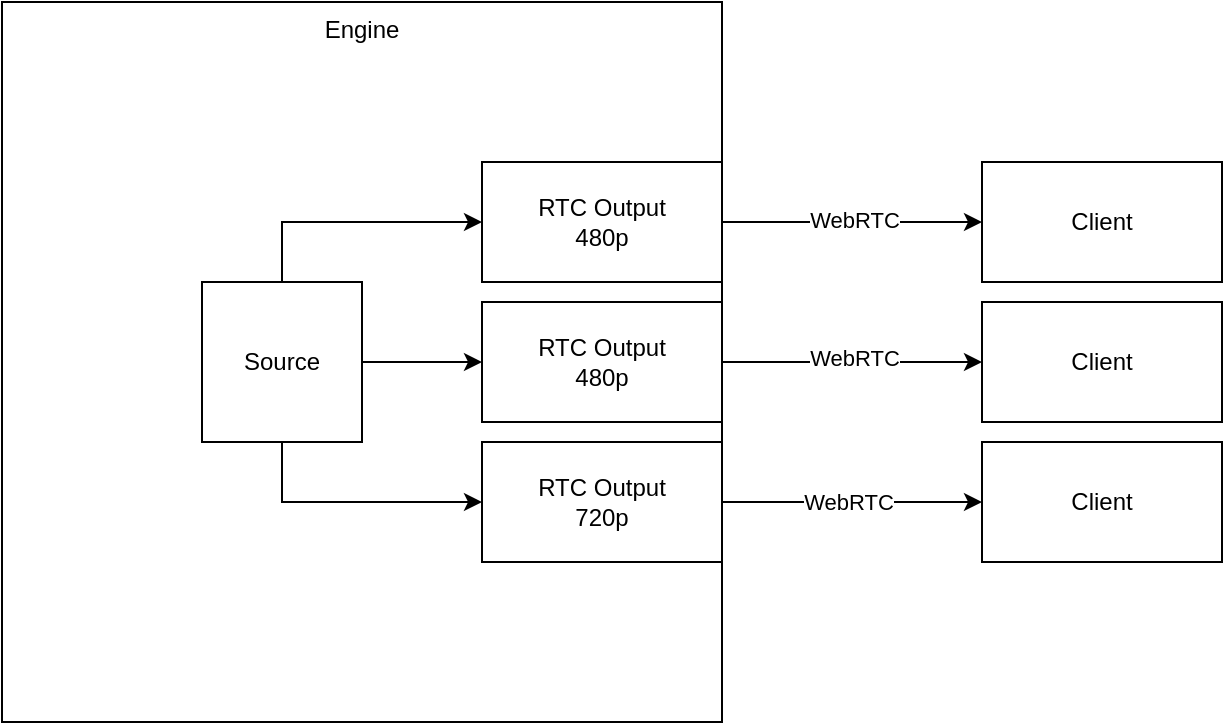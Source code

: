 <mxfile version="16.1.0" type="github" pages="12">
  <diagram id="e0KhCoqcBP7DtmOTXd3O" name="Page-1">
    <mxGraphModel dx="842" dy="465" grid="1" gridSize="10" guides="1" tooltips="1" connect="1" arrows="1" fold="1" page="1" pageScale="1" pageWidth="827" pageHeight="1169" math="0" shadow="0">
      <root>
        <mxCell id="0" />
        <mxCell id="1" parent="0" />
        <mxCell id="afIanSyURcA2n0YwJ_gP-1" value="Engine" style="whiteSpace=wrap;html=1;aspect=fixed;verticalAlign=top;" parent="1" vertex="1">
          <mxGeometry x="40" y="120" width="360" height="360" as="geometry" />
        </mxCell>
        <mxCell id="afIanSyURcA2n0YwJ_gP-4" style="edgeStyle=orthogonalEdgeStyle;rounded=0;orthogonalLoop=1;jettySize=auto;html=1;entryX=0;entryY=0.5;entryDx=0;entryDy=0;startArrow=none;startFill=0;" parent="1" source="afIanSyURcA2n0YwJ_gP-2" target="i1paJqCr93upoOgsonB5-2" edge="1">
          <mxGeometry relative="1" as="geometry">
            <mxPoint x="600" y="360" as="targetPoint" />
          </mxGeometry>
        </mxCell>
        <mxCell id="afIanSyURcA2n0YwJ_gP-12" value="WebRTC" style="edgeLabel;html=1;align=center;verticalAlign=middle;resizable=0;points=[];" parent="afIanSyURcA2n0YwJ_gP-4" vertex="1" connectable="0">
          <mxGeometry x="-0.042" relative="1" as="geometry">
            <mxPoint as="offset" />
          </mxGeometry>
        </mxCell>
        <mxCell id="afIanSyURcA2n0YwJ_gP-2" value="RTC Output&lt;br&gt;720p" style="rounded=0;whiteSpace=wrap;html=1;" parent="1" vertex="1">
          <mxGeometry x="280" y="340" width="120" height="60" as="geometry" />
        </mxCell>
        <mxCell id="afIanSyURcA2n0YwJ_gP-7" style="edgeStyle=orthogonalEdgeStyle;rounded=0;orthogonalLoop=1;jettySize=auto;html=1;exitX=1;exitY=0.5;exitDx=0;exitDy=0;entryX=0;entryY=0.5;entryDx=0;entryDy=0;startArrow=none;startFill=0;" parent="1" source="afIanSyURcA2n0YwJ_gP-5" target="i1paJqCr93upoOgsonB5-1" edge="1">
          <mxGeometry relative="1" as="geometry">
            <mxPoint x="530" y="290" as="targetPoint" />
          </mxGeometry>
        </mxCell>
        <mxCell id="afIanSyURcA2n0YwJ_gP-11" value="WebRTC" style="edgeLabel;html=1;align=center;verticalAlign=middle;resizable=0;points=[];" parent="afIanSyURcA2n0YwJ_gP-7" vertex="1" connectable="0">
          <mxGeometry x="0.008" y="2" relative="1" as="geometry">
            <mxPoint as="offset" />
          </mxGeometry>
        </mxCell>
        <mxCell id="afIanSyURcA2n0YwJ_gP-5" value="RTC Output&lt;br&gt;480p" style="rounded=0;whiteSpace=wrap;html=1;" parent="1" vertex="1">
          <mxGeometry x="280" y="270" width="120" height="60" as="geometry" />
        </mxCell>
        <mxCell id="i1paJqCr93upoOgsonB5-1" value="&lt;span&gt;Client&lt;/span&gt;" style="rounded=0;whiteSpace=wrap;html=1;" parent="1" vertex="1">
          <mxGeometry x="530" y="270" width="120" height="60" as="geometry" />
        </mxCell>
        <mxCell id="i1paJqCr93upoOgsonB5-2" value="&lt;span&gt;Client&lt;/span&gt;" style="rounded=0;whiteSpace=wrap;html=1;" parent="1" vertex="1">
          <mxGeometry x="530" y="340" width="120" height="60" as="geometry" />
        </mxCell>
        <mxCell id="i1paJqCr93upoOgsonB5-4" style="edgeStyle=orthogonalEdgeStyle;rounded=0;orthogonalLoop=1;jettySize=auto;html=1;exitX=1;exitY=0.5;exitDx=0;exitDy=0;entryX=0;entryY=0.5;entryDx=0;entryDy=0;startArrow=none;startFill=0;" parent="1" source="i1paJqCr93upoOgsonB5-6" edge="1">
          <mxGeometry relative="1" as="geometry">
            <mxPoint x="530" y="230" as="targetPoint" />
          </mxGeometry>
        </mxCell>
        <mxCell id="i1paJqCr93upoOgsonB5-5" value="WebRTC" style="edgeLabel;html=1;align=center;verticalAlign=middle;resizable=0;points=[];" parent="i1paJqCr93upoOgsonB5-4" vertex="1" connectable="0">
          <mxGeometry x="0.008" y="2" relative="1" as="geometry">
            <mxPoint as="offset" />
          </mxGeometry>
        </mxCell>
        <mxCell id="i1paJqCr93upoOgsonB5-6" value="RTC Output&lt;br&gt;480p" style="rounded=0;whiteSpace=wrap;html=1;" parent="1" vertex="1">
          <mxGeometry x="280" y="200" width="120" height="60" as="geometry" />
        </mxCell>
        <mxCell id="i1paJqCr93upoOgsonB5-7" value="Client" style="rounded=0;whiteSpace=wrap;html=1;" parent="1" vertex="1">
          <mxGeometry x="530" y="200" width="120" height="60" as="geometry" />
        </mxCell>
        <mxCell id="i1paJqCr93upoOgsonB5-10" style="edgeStyle=orthogonalEdgeStyle;rounded=0;orthogonalLoop=1;jettySize=auto;html=1;exitX=0.5;exitY=1;exitDx=0;exitDy=0;startArrow=none;startFill=0;" parent="1" source="i1paJqCr93upoOgsonB5-8" target="afIanSyURcA2n0YwJ_gP-2" edge="1">
          <mxGeometry relative="1" as="geometry" />
        </mxCell>
        <mxCell id="i1paJqCr93upoOgsonB5-11" style="edgeStyle=orthogonalEdgeStyle;rounded=0;orthogonalLoop=1;jettySize=auto;html=1;exitX=1;exitY=0.5;exitDx=0;exitDy=0;entryX=0;entryY=0.5;entryDx=0;entryDy=0;startArrow=none;startFill=0;" parent="1" source="i1paJqCr93upoOgsonB5-8" target="afIanSyURcA2n0YwJ_gP-5" edge="1">
          <mxGeometry relative="1" as="geometry" />
        </mxCell>
        <mxCell id="i1paJqCr93upoOgsonB5-12" style="edgeStyle=orthogonalEdgeStyle;rounded=0;orthogonalLoop=1;jettySize=auto;html=1;exitX=0.5;exitY=0;exitDx=0;exitDy=0;entryX=0;entryY=0.5;entryDx=0;entryDy=0;startArrow=none;startFill=0;" parent="1" source="i1paJqCr93upoOgsonB5-8" target="i1paJqCr93upoOgsonB5-6" edge="1">
          <mxGeometry relative="1" as="geometry" />
        </mxCell>
        <mxCell id="i1paJqCr93upoOgsonB5-8" value="Source" style="whiteSpace=wrap;html=1;aspect=fixed;" parent="1" vertex="1">
          <mxGeometry x="140" y="260" width="80" height="80" as="geometry" />
        </mxCell>
      </root>
    </mxGraphModel>
  </diagram>
  <diagram id="QxfuwqnUlGdszmK4DW8z" name="Page-2">
    <mxGraphModel dx="842" dy="465" grid="1" gridSize="10" guides="1" tooltips="1" connect="1" arrows="1" fold="1" page="1" pageScale="1" pageWidth="827" pageHeight="1169" math="0" shadow="0">
      <root>
        <mxCell id="F0JqNYRP7prSnnYJ6r2Z-0" />
        <mxCell id="F0JqNYRP7prSnnYJ6r2Z-1" parent="F0JqNYRP7prSnnYJ6r2Z-0" />
        <mxCell id="6gvZ5CFUi1HgLY4mAEsg-0" value="Engine" style="whiteSpace=wrap;html=1;aspect=fixed;verticalAlign=top;" parent="F0JqNYRP7prSnnYJ6r2Z-1" vertex="1">
          <mxGeometry x="40" y="120" width="360" height="360" as="geometry" />
        </mxCell>
        <mxCell id="6gvZ5CFUi1HgLY4mAEsg-18" style="edgeStyle=orthogonalEdgeStyle;rounded=0;orthogonalLoop=1;jettySize=auto;html=1;entryX=0;entryY=0.5;entryDx=0;entryDy=0;startArrow=none;startFill=0;" parent="F0JqNYRP7prSnnYJ6r2Z-1" source="6gvZ5CFUi1HgLY4mAEsg-6" target="6gvZ5CFUi1HgLY4mAEsg-17" edge="1">
          <mxGeometry relative="1" as="geometry" />
        </mxCell>
        <mxCell id="6gvZ5CFUi1HgLY4mAEsg-19" value="RTP" style="edgeLabel;html=1;align=center;verticalAlign=middle;resizable=0;points=[];" parent="6gvZ5CFUi1HgLY4mAEsg-18" vertex="1" connectable="0">
          <mxGeometry x="0.056" y="-2" relative="1" as="geometry">
            <mxPoint as="offset" />
          </mxGeometry>
        </mxCell>
        <mxCell id="6gvZ5CFUi1HgLY4mAEsg-6" value="RTC Output&lt;br&gt;" style="rounded=0;whiteSpace=wrap;html=1;" parent="F0JqNYRP7prSnnYJ6r2Z-1" vertex="1">
          <mxGeometry x="280" y="190" width="120" height="60" as="geometry" />
        </mxCell>
        <mxCell id="4l0FQmEYMcxhr1jt37w6-10" style="edgeStyle=orthogonalEdgeStyle;rounded=0;orthogonalLoop=1;jettySize=auto;html=1;entryX=1;entryY=0.5;entryDx=0;entryDy=0;" parent="F0JqNYRP7prSnnYJ6r2Z-1" source="6gvZ5CFUi1HgLY4mAEsg-8" target="4l0FQmEYMcxhr1jt37w6-7" edge="1">
          <mxGeometry relative="1" as="geometry" />
        </mxCell>
        <mxCell id="6gvZ5CFUi1HgLY4mAEsg-8" value="&lt;span&gt;RTC SDK&lt;/span&gt;" style="rounded=0;whiteSpace=wrap;html=1;" parent="F0JqNYRP7prSnnYJ6r2Z-1" vertex="1">
          <mxGeometry x="680" y="340" width="120" height="60" as="geometry" />
        </mxCell>
        <mxCell id="6gvZ5CFUi1HgLY4mAEsg-12" value="RTC SDK" style="rounded=0;whiteSpace=wrap;html=1;" parent="F0JqNYRP7prSnnYJ6r2Z-1" vertex="1">
          <mxGeometry x="680" y="190" width="120" height="60" as="geometry" />
        </mxCell>
        <mxCell id="6gvZ5CFUi1HgLY4mAEsg-14" style="edgeStyle=orthogonalEdgeStyle;rounded=0;orthogonalLoop=1;jettySize=auto;html=1;exitX=1;exitY=0.5;exitDx=0;exitDy=0;entryX=0;entryY=0.5;entryDx=0;entryDy=0;startArrow=none;startFill=0;" parent="F0JqNYRP7prSnnYJ6r2Z-1" source="6gvZ5CFUi1HgLY4mAEsg-16" target="6gvZ5CFUi1HgLY4mAEsg-6" edge="1">
          <mxGeometry relative="1" as="geometry" />
        </mxCell>
        <mxCell id="6gvZ5CFUi1HgLY4mAEsg-16" value="Source" style="whiteSpace=wrap;html=1;aspect=fixed;" parent="F0JqNYRP7prSnnYJ6r2Z-1" vertex="1">
          <mxGeometry x="140" y="180" width="80" height="80" as="geometry" />
        </mxCell>
        <mxCell id="6gvZ5CFUi1HgLY4mAEsg-20" style="edgeStyle=orthogonalEdgeStyle;rounded=0;orthogonalLoop=1;jettySize=auto;html=1;entryX=0;entryY=0.5;entryDx=0;entryDy=0;startArrow=none;startFill=0;" parent="F0JqNYRP7prSnnYJ6r2Z-1" source="6gvZ5CFUi1HgLY4mAEsg-17" target="6gvZ5CFUi1HgLY4mAEsg-12" edge="1">
          <mxGeometry relative="1" as="geometry" />
        </mxCell>
        <mxCell id="6gvZ5CFUi1HgLY4mAEsg-17" value="SFU" style="whiteSpace=wrap;html=1;aspect=fixed;" parent="F0JqNYRP7prSnnYJ6r2Z-1" vertex="1">
          <mxGeometry x="480" y="180" width="80" height="80" as="geometry" />
        </mxCell>
        <mxCell id="4l0FQmEYMcxhr1jt37w6-4" value="RTC Input" style="rounded=0;whiteSpace=wrap;html=1;" parent="F0JqNYRP7prSnnYJ6r2Z-1" vertex="1">
          <mxGeometry x="280" y="340" width="120" height="60" as="geometry" />
        </mxCell>
        <mxCell id="4l0FQmEYMcxhr1jt37w6-5" style="edgeStyle=orthogonalEdgeStyle;rounded=0;orthogonalLoop=1;jettySize=auto;html=1;exitX=1;exitY=0.5;exitDx=0;exitDy=0;entryX=0;entryY=0.5;entryDx=0;entryDy=0;startArrow=none;startFill=0;" parent="F0JqNYRP7prSnnYJ6r2Z-1" source="4l0FQmEYMcxhr1jt37w6-6" target="4l0FQmEYMcxhr1jt37w6-4" edge="1">
          <mxGeometry relative="1" as="geometry" />
        </mxCell>
        <mxCell id="4l0FQmEYMcxhr1jt37w6-6" value="Sink" style="whiteSpace=wrap;html=1;aspect=fixed;" parent="F0JqNYRP7prSnnYJ6r2Z-1" vertex="1">
          <mxGeometry x="140" y="330" width="80" height="80" as="geometry" />
        </mxCell>
        <mxCell id="4l0FQmEYMcxhr1jt37w6-8" style="edgeStyle=orthogonalEdgeStyle;rounded=0;orthogonalLoop=1;jettySize=auto;html=1;entryX=1;entryY=0.5;entryDx=0;entryDy=0;" parent="F0JqNYRP7prSnnYJ6r2Z-1" source="4l0FQmEYMcxhr1jt37w6-7" target="4l0FQmEYMcxhr1jt37w6-4" edge="1">
          <mxGeometry relative="1" as="geometry" />
        </mxCell>
        <mxCell id="4l0FQmEYMcxhr1jt37w6-9" value="RTP" style="edgeLabel;html=1;align=center;verticalAlign=middle;resizable=0;points=[];" parent="4l0FQmEYMcxhr1jt37w6-8" vertex="1" connectable="0">
          <mxGeometry x="-0.075" y="-1" relative="1" as="geometry">
            <mxPoint as="offset" />
          </mxGeometry>
        </mxCell>
        <mxCell id="4l0FQmEYMcxhr1jt37w6-7" value="SFU" style="whiteSpace=wrap;html=1;aspect=fixed;" parent="F0JqNYRP7prSnnYJ6r2Z-1" vertex="1">
          <mxGeometry x="480" y="330" width="80" height="80" as="geometry" />
        </mxCell>
      </root>
    </mxGraphModel>
  </diagram>
  <diagram id="ohLhQePljr7HN7aBGfft" name="Page-3">
    <mxGraphModel dx="842" dy="1634" grid="1" gridSize="10" guides="1" tooltips="1" connect="1" arrows="1" fold="1" page="1" pageScale="1" pageWidth="827" pageHeight="1169" math="0" shadow="0">
      <root>
        <mxCell id="wOfz93NqM2FlHg3GOO0s-0" />
        <mxCell id="wOfz93NqM2FlHg3GOO0s-1" parent="wOfz93NqM2FlHg3GOO0s-0" />
        <mxCell id="wOfz93NqM2FlHg3GOO0s-2" value="Engine" style="whiteSpace=wrap;html=1;aspect=fixed;verticalAlign=bottom;" parent="wOfz93NqM2FlHg3GOO0s-1" vertex="1">
          <mxGeometry x="120" y="120" width="280" height="280" as="geometry" />
        </mxCell>
        <mxCell id="Z2lyDjsZnk19jwfJzJEB-2" style="edgeStyle=orthogonalEdgeStyle;rounded=0;orthogonalLoop=1;jettySize=auto;html=1;entryX=0.5;entryY=0;entryDx=0;entryDy=0;startArrow=none;startFill=0;" parent="wOfz93NqM2FlHg3GOO0s-1" source="wOfz93NqM2FlHg3GOO0s-3" target="Z2lyDjsZnk19jwfJzJEB-1" edge="1">
          <mxGeometry relative="1" as="geometry" />
        </mxCell>
        <mxCell id="wOfz93NqM2FlHg3GOO0s-3" value="医百会议" style="whiteSpace=wrap;html=1;aspect=fixed;" parent="wOfz93NqM2FlHg3GOO0s-1" vertex="1">
          <mxGeometry x="220" y="-200" width="80" height="80" as="geometry" />
        </mxCell>
        <mxCell id="Z2lyDjsZnk19jwfJzJEB-3" style="edgeStyle=orthogonalEdgeStyle;rounded=0;orthogonalLoop=1;jettySize=auto;html=1;startArrow=none;startFill=0;" parent="wOfz93NqM2FlHg3GOO0s-1" source="Z2lyDjsZnk19jwfJzJEB-1" target="wOfz93NqM2FlHg3GOO0s-2" edge="1">
          <mxGeometry relative="1" as="geometry" />
        </mxCell>
        <mxCell id="Z2lyDjsZnk19jwfJzJEB-4" value="720p" style="edgeLabel;html=1;align=center;verticalAlign=middle;resizable=0;points=[];" parent="Z2lyDjsZnk19jwfJzJEB-3" vertex="1" connectable="0">
          <mxGeometry x="-0.086" y="1" relative="1" as="geometry">
            <mxPoint as="offset" />
          </mxGeometry>
        </mxCell>
        <mxCell id="Z2lyDjsZnk19jwfJzJEB-13" style="edgeStyle=orthogonalEdgeStyle;rounded=0;orthogonalLoop=1;jettySize=auto;html=1;entryX=0.5;entryY=0;entryDx=0;entryDy=0;startArrow=none;startFill=0;" parent="wOfz93NqM2FlHg3GOO0s-1" source="Z2lyDjsZnk19jwfJzJEB-1" target="Z2lyDjsZnk19jwfJzJEB-5" edge="1">
          <mxGeometry relative="1" as="geometry" />
        </mxCell>
        <mxCell id="Z2lyDjsZnk19jwfJzJEB-14" value="预览&lt;br&gt;480p" style="edgeLabel;html=1;align=center;verticalAlign=middle;resizable=0;points=[];" parent="Z2lyDjsZnk19jwfJzJEB-13" vertex="1" connectable="0">
          <mxGeometry x="0.471" y="1" relative="1" as="geometry">
            <mxPoint as="offset" />
          </mxGeometry>
        </mxCell>
        <mxCell id="Z2lyDjsZnk19jwfJzJEB-1" value="SFU" style="whiteSpace=wrap;html=1;aspect=fixed;" parent="wOfz93NqM2FlHg3GOO0s-1" vertex="1">
          <mxGeometry x="200" y="-80" width="120" height="120" as="geometry" />
        </mxCell>
        <mxCell id="Z2lyDjsZnk19jwfJzJEB-5" value="Client" style="whiteSpace=wrap;html=1;aspect=fixed;" parent="wOfz93NqM2FlHg3GOO0s-1" vertex="1">
          <mxGeometry x="560" y="210" width="80" height="80" as="geometry" />
        </mxCell>
        <mxCell id="Z2lyDjsZnk19jwfJzJEB-11" style="edgeStyle=orthogonalEdgeStyle;rounded=0;orthogonalLoop=1;jettySize=auto;html=1;entryX=0;entryY=0.5;entryDx=0;entryDy=0;startArrow=none;startFill=0;" parent="wOfz93NqM2FlHg3GOO0s-1" source="Z2lyDjsZnk19jwfJzJEB-7" target="Z2lyDjsZnk19jwfJzJEB-5" edge="1">
          <mxGeometry relative="1" as="geometry" />
        </mxCell>
        <mxCell id="Z2lyDjsZnk19jwfJzJEB-12" value="PVW" style="edgeLabel;html=1;align=center;verticalAlign=middle;resizable=0;points=[];" parent="Z2lyDjsZnk19jwfJzJEB-11" vertex="1" connectable="0">
          <mxGeometry x="0.058" relative="1" as="geometry">
            <mxPoint as="offset" />
          </mxGeometry>
        </mxCell>
        <mxCell id="Z2lyDjsZnk19jwfJzJEB-7" value="Pipeline" style="rounded=0;whiteSpace=wrap;html=1;" parent="wOfz93NqM2FlHg3GOO0s-1" vertex="1">
          <mxGeometry x="200" y="220" width="120" height="60" as="geometry" />
        </mxCell>
        <mxCell id="Z2lyDjsZnk19jwfJzJEB-10" style="edgeStyle=orthogonalEdgeStyle;rounded=0;orthogonalLoop=1;jettySize=auto;html=1;exitX=0.5;exitY=1;exitDx=0;exitDy=0;entryX=0.5;entryY=0;entryDx=0;entryDy=0;startArrow=none;startFill=0;" parent="wOfz93NqM2FlHg3GOO0s-1" source="Z2lyDjsZnk19jwfJzJEB-9" target="Z2lyDjsZnk19jwfJzJEB-7" edge="1">
          <mxGeometry relative="1" as="geometry" />
        </mxCell>
        <mxCell id="Z2lyDjsZnk19jwfJzJEB-9" value="RTC input" style="whiteSpace=wrap;html=1;aspect=fixed;" parent="wOfz93NqM2FlHg3GOO0s-1" vertex="1">
          <mxGeometry x="220" y="120" width="80" height="80" as="geometry" />
        </mxCell>
      </root>
    </mxGraphModel>
  </diagram>
  <diagram id="QMIHP6Ho8kLgs-n6zRjX" name="Page-4">
    <mxGraphModel dx="842" dy="1634" grid="1" gridSize="10" guides="1" tooltips="1" connect="1" arrows="1" fold="1" page="1" pageScale="1" pageWidth="827" pageHeight="1169" math="0" shadow="0">
      <root>
        <mxCell id="luQHSdQJgnnHShFQklJu-0" />
        <mxCell id="luQHSdQJgnnHShFQklJu-1" parent="luQHSdQJgnnHShFQklJu-0" />
        <mxCell id="luQHSdQJgnnHShFQklJu-2" value="Engine" style="whiteSpace=wrap;html=1;aspect=fixed;verticalAlign=bottom;" parent="luQHSdQJgnnHShFQklJu-1" vertex="1">
          <mxGeometry x="120" y="120" width="280" height="280" as="geometry" />
        </mxCell>
        <mxCell id="luQHSdQJgnnHShFQklJu-3" style="edgeStyle=orthogonalEdgeStyle;rounded=0;orthogonalLoop=1;jettySize=auto;html=1;entryX=0.5;entryY=0;entryDx=0;entryDy=0;startArrow=none;startFill=0;" parent="luQHSdQJgnnHShFQklJu-1" source="luQHSdQJgnnHShFQklJu-4" target="luQHSdQJgnnHShFQklJu-9" edge="1">
          <mxGeometry relative="1" as="geometry" />
        </mxCell>
        <mxCell id="luQHSdQJgnnHShFQklJu-4" value="医百会议" style="whiteSpace=wrap;html=1;aspect=fixed;" parent="luQHSdQJgnnHShFQklJu-1" vertex="1">
          <mxGeometry x="220" y="-200" width="80" height="80" as="geometry" />
        </mxCell>
        <mxCell id="luQHSdQJgnnHShFQklJu-5" style="edgeStyle=orthogonalEdgeStyle;rounded=0;orthogonalLoop=1;jettySize=auto;html=1;startArrow=none;startFill=0;" parent="luQHSdQJgnnHShFQklJu-1" source="luQHSdQJgnnHShFQklJu-9" target="luQHSdQJgnnHShFQklJu-2" edge="1">
          <mxGeometry relative="1" as="geometry" />
        </mxCell>
        <mxCell id="luQHSdQJgnnHShFQklJu-6" value="720p" style="edgeLabel;html=1;align=center;verticalAlign=middle;resizable=0;points=[];" parent="luQHSdQJgnnHShFQklJu-5" vertex="1" connectable="0">
          <mxGeometry x="-0.086" y="1" relative="1" as="geometry">
            <mxPoint as="offset" />
          </mxGeometry>
        </mxCell>
        <mxCell id="luQHSdQJgnnHShFQklJu-7" style="edgeStyle=orthogonalEdgeStyle;rounded=0;orthogonalLoop=1;jettySize=auto;html=1;entryX=0.5;entryY=0;entryDx=0;entryDy=0;startArrow=none;startFill=0;exitX=1;exitY=0.5;exitDx=0;exitDy=0;" parent="luQHSdQJgnnHShFQklJu-1" source="ZCE0OZGiupz93xoFD5wG-0" target="luQHSdQJgnnHShFQklJu-10" edge="1">
          <mxGeometry relative="1" as="geometry">
            <mxPoint x="360" y="20" as="sourcePoint" />
          </mxGeometry>
        </mxCell>
        <mxCell id="luQHSdQJgnnHShFQklJu-8" value="预览" style="edgeLabel;html=1;align=center;verticalAlign=middle;resizable=0;points=[];" parent="luQHSdQJgnnHShFQklJu-7" vertex="1" connectable="0">
          <mxGeometry x="0.471" y="1" relative="1" as="geometry">
            <mxPoint x="-84" y="1" as="offset" />
          </mxGeometry>
        </mxCell>
        <mxCell id="luQHSdQJgnnHShFQklJu-9" value="SFU" style="whiteSpace=wrap;html=1;aspect=fixed;" parent="luQHSdQJgnnHShFQklJu-1" vertex="1">
          <mxGeometry x="200" y="-80" width="120" height="120" as="geometry" />
        </mxCell>
        <mxCell id="luQHSdQJgnnHShFQklJu-10" value="Client" style="whiteSpace=wrap;html=1;aspect=fixed;" parent="luQHSdQJgnnHShFQklJu-1" vertex="1">
          <mxGeometry x="560" y="210" width="80" height="80" as="geometry" />
        </mxCell>
        <mxCell id="luQHSdQJgnnHShFQklJu-11" style="edgeStyle=orthogonalEdgeStyle;rounded=0;orthogonalLoop=1;jettySize=auto;html=1;entryX=0;entryY=0.5;entryDx=0;entryDy=0;startArrow=none;startFill=0;" parent="luQHSdQJgnnHShFQklJu-1" source="luQHSdQJgnnHShFQklJu-13" target="luQHSdQJgnnHShFQklJu-10" edge="1">
          <mxGeometry relative="1" as="geometry" />
        </mxCell>
        <mxCell id="luQHSdQJgnnHShFQklJu-12" value="PVW" style="edgeLabel;html=1;align=center;verticalAlign=middle;resizable=0;points=[];" parent="luQHSdQJgnnHShFQklJu-11" vertex="1" connectable="0">
          <mxGeometry x="0.058" relative="1" as="geometry">
            <mxPoint as="offset" />
          </mxGeometry>
        </mxCell>
        <mxCell id="luQHSdQJgnnHShFQklJu-13" value="Pipeline" style="rounded=0;whiteSpace=wrap;html=1;" parent="luQHSdQJgnnHShFQklJu-1" vertex="1">
          <mxGeometry x="200" y="220" width="120" height="60" as="geometry" />
        </mxCell>
        <mxCell id="luQHSdQJgnnHShFQklJu-14" style="edgeStyle=orthogonalEdgeStyle;rounded=0;orthogonalLoop=1;jettySize=auto;html=1;exitX=0.5;exitY=1;exitDx=0;exitDy=0;entryX=0.5;entryY=0;entryDx=0;entryDy=0;startArrow=none;startFill=0;" parent="luQHSdQJgnnHShFQklJu-1" source="luQHSdQJgnnHShFQklJu-15" target="luQHSdQJgnnHShFQklJu-13" edge="1">
          <mxGeometry relative="1" as="geometry" />
        </mxCell>
        <mxCell id="ZCE0OZGiupz93xoFD5wG-1" style="edgeStyle=orthogonalEdgeStyle;rounded=0;orthogonalLoop=1;jettySize=auto;html=1;exitX=1;exitY=0.5;exitDx=0;exitDy=0;entryX=0;entryY=0.5;entryDx=0;entryDy=0;startArrow=none;startFill=0;" parent="luQHSdQJgnnHShFQklJu-1" source="luQHSdQJgnnHShFQklJu-15" target="ZCE0OZGiupz93xoFD5wG-0" edge="1">
          <mxGeometry relative="1" as="geometry" />
        </mxCell>
        <mxCell id="luQHSdQJgnnHShFQklJu-15" value="RTC input" style="whiteSpace=wrap;html=1;aspect=fixed;" parent="luQHSdQJgnnHShFQklJu-1" vertex="1">
          <mxGeometry x="220" y="120" width="80" height="80" as="geometry" />
        </mxCell>
        <mxCell id="ZCE0OZGiupz93xoFD5wG-0" value="RTC output&lt;br&gt;480p" style="whiteSpace=wrap;html=1;aspect=fixed;" parent="luQHSdQJgnnHShFQklJu-1" vertex="1">
          <mxGeometry x="320" y="120" width="80" height="80" as="geometry" />
        </mxCell>
      </root>
    </mxGraphModel>
  </diagram>
  <diagram id="u4qZT-qhBI2r4UhQDIlB" name="Page-5">
    <mxGraphModel dx="842" dy="465" grid="1" gridSize="10" guides="1" tooltips="1" connect="1" arrows="1" fold="1" page="1" pageScale="1" pageWidth="827" pageHeight="1169" math="0" shadow="0">
      <root>
        <mxCell id="E7hGjWQZagt1m5tmDBgi-0" />
        <mxCell id="E7hGjWQZagt1m5tmDBgi-1" parent="E7hGjWQZagt1m5tmDBgi-0" />
        <mxCell id="E7hGjWQZagt1m5tmDBgi-2" value="Engine" style="whiteSpace=wrap;html=1;aspect=fixed;verticalAlign=top;" parent="E7hGjWQZagt1m5tmDBgi-1" vertex="1">
          <mxGeometry x="40" y="120" width="360" height="360" as="geometry" />
        </mxCell>
        <mxCell id="E7hGjWQZagt1m5tmDBgi-3" style="edgeStyle=orthogonalEdgeStyle;rounded=0;orthogonalLoop=1;jettySize=auto;html=1;entryX=0;entryY=0.5;entryDx=0;entryDy=0;startArrow=none;startFill=0;" parent="E7hGjWQZagt1m5tmDBgi-1" source="E7hGjWQZagt1m5tmDBgi-5" target="E7hGjWQZagt1m5tmDBgi-17" edge="1">
          <mxGeometry relative="1" as="geometry" />
        </mxCell>
        <mxCell id="E7hGjWQZagt1m5tmDBgi-4" value="RTP" style="edgeLabel;html=1;align=center;verticalAlign=middle;resizable=0;points=[];" parent="E7hGjWQZagt1m5tmDBgi-3" vertex="1" connectable="0">
          <mxGeometry x="0.056" y="-2" relative="1" as="geometry">
            <mxPoint as="offset" />
          </mxGeometry>
        </mxCell>
        <mxCell id="E7hGjWQZagt1m5tmDBgi-5" value="RTC Output&lt;br&gt;(Simulcast/SVC)" style="rounded=0;whiteSpace=wrap;html=1;" parent="E7hGjWQZagt1m5tmDBgi-1" vertex="1">
          <mxGeometry x="170" y="270" width="120" height="60" as="geometry" />
        </mxCell>
        <mxCell id="E7hGjWQZagt1m5tmDBgi-6" value="&lt;span&gt;Client&lt;/span&gt;" style="rounded=0;whiteSpace=wrap;html=1;" parent="E7hGjWQZagt1m5tmDBgi-1" vertex="1">
          <mxGeometry x="600" y="270" width="120" height="60" as="geometry" />
        </mxCell>
        <mxCell id="E7hGjWQZagt1m5tmDBgi-7" value="&lt;span&gt;Client&lt;/span&gt;" style="rounded=0;whiteSpace=wrap;html=1;" parent="E7hGjWQZagt1m5tmDBgi-1" vertex="1">
          <mxGeometry x="600" y="360" width="120" height="60" as="geometry" />
        </mxCell>
        <mxCell id="E7hGjWQZagt1m5tmDBgi-8" value="Client" style="rounded=0;whiteSpace=wrap;html=1;" parent="E7hGjWQZagt1m5tmDBgi-1" vertex="1">
          <mxGeometry x="600" y="180" width="120" height="60" as="geometry" />
        </mxCell>
        <mxCell id="E7hGjWQZagt1m5tmDBgi-9" style="edgeStyle=orthogonalEdgeStyle;rounded=0;orthogonalLoop=1;jettySize=auto;html=1;exitX=1;exitY=0.5;exitDx=0;exitDy=0;entryX=0;entryY=0.5;entryDx=0;entryDy=0;startArrow=none;startFill=0;" parent="E7hGjWQZagt1m5tmDBgi-1" source="E7hGjWQZagt1m5tmDBgi-10" target="E7hGjWQZagt1m5tmDBgi-5" edge="1">
          <mxGeometry relative="1" as="geometry" />
        </mxCell>
        <mxCell id="E7hGjWQZagt1m5tmDBgi-10" value="Source" style="whiteSpace=wrap;html=1;aspect=fixed;" parent="E7hGjWQZagt1m5tmDBgi-1" vertex="1">
          <mxGeometry x="60" y="260" width="80" height="80" as="geometry" />
        </mxCell>
        <mxCell id="E7hGjWQZagt1m5tmDBgi-11" style="edgeStyle=orthogonalEdgeStyle;rounded=0;orthogonalLoop=1;jettySize=auto;html=1;entryX=0;entryY=0.5;entryDx=0;entryDy=0;startArrow=none;startFill=0;" parent="E7hGjWQZagt1m5tmDBgi-1" source="E7hGjWQZagt1m5tmDBgi-17" target="E7hGjWQZagt1m5tmDBgi-6" edge="1">
          <mxGeometry relative="1" as="geometry" />
        </mxCell>
        <mxCell id="E7hGjWQZagt1m5tmDBgi-12" value="480P" style="edgeLabel;html=1;align=center;verticalAlign=middle;resizable=0;points=[];" parent="E7hGjWQZagt1m5tmDBgi-11" vertex="1" connectable="0">
          <mxGeometry x="-0.311" y="2" relative="1" as="geometry">
            <mxPoint as="offset" />
          </mxGeometry>
        </mxCell>
        <mxCell id="E7hGjWQZagt1m5tmDBgi-13" style="edgeStyle=orthogonalEdgeStyle;rounded=0;orthogonalLoop=1;jettySize=auto;html=1;exitX=0.5;exitY=0;exitDx=0;exitDy=0;entryX=0;entryY=0.5;entryDx=0;entryDy=0;startArrow=none;startFill=0;" parent="E7hGjWQZagt1m5tmDBgi-1" source="E7hGjWQZagt1m5tmDBgi-17" target="E7hGjWQZagt1m5tmDBgi-8" edge="1">
          <mxGeometry relative="1" as="geometry" />
        </mxCell>
        <mxCell id="E7hGjWQZagt1m5tmDBgi-14" value="480P" style="edgeLabel;html=1;align=center;verticalAlign=middle;resizable=0;points=[];" parent="E7hGjWQZagt1m5tmDBgi-13" vertex="1" connectable="0">
          <mxGeometry x="0.228" y="1" relative="1" as="geometry">
            <mxPoint as="offset" />
          </mxGeometry>
        </mxCell>
        <mxCell id="E7hGjWQZagt1m5tmDBgi-15" style="edgeStyle=orthogonalEdgeStyle;rounded=0;orthogonalLoop=1;jettySize=auto;html=1;exitX=0.5;exitY=1;exitDx=0;exitDy=0;entryX=0;entryY=0.5;entryDx=0;entryDy=0;startArrow=none;startFill=0;" parent="E7hGjWQZagt1m5tmDBgi-1" source="E7hGjWQZagt1m5tmDBgi-17" target="E7hGjWQZagt1m5tmDBgi-7" edge="1">
          <mxGeometry relative="1" as="geometry" />
        </mxCell>
        <mxCell id="E7hGjWQZagt1m5tmDBgi-16" value="720P" style="edgeLabel;html=1;align=center;verticalAlign=middle;resizable=0;points=[];" parent="E7hGjWQZagt1m5tmDBgi-15" vertex="1" connectable="0">
          <mxGeometry x="0.211" y="-2" relative="1" as="geometry">
            <mxPoint as="offset" />
          </mxGeometry>
        </mxCell>
        <mxCell id="E7hGjWQZagt1m5tmDBgi-17" value="SFU" style="whiteSpace=wrap;html=1;aspect=fixed;" parent="E7hGjWQZagt1m5tmDBgi-1" vertex="1">
          <mxGeometry x="320" y="260" width="80" height="80" as="geometry" />
        </mxCell>
      </root>
    </mxGraphModel>
  </diagram>
  <diagram id="iY2xys9OqJZBVPtNmrFJ" name="Page-6">
    <mxGraphModel dx="842" dy="465" grid="1" gridSize="10" guides="1" tooltips="1" connect="1" arrows="1" fold="1" page="1" pageScale="1" pageWidth="827" pageHeight="1169" math="0" shadow="0">
      <root>
        <mxCell id="4kC-o1gFAJxy75QRBoFB-0" />
        <mxCell id="4kC-o1gFAJxy75QRBoFB-1" parent="4kC-o1gFAJxy75QRBoFB-0" />
        <mxCell id="4kC-o1gFAJxy75QRBoFB-2" value="Engine" style="whiteSpace=wrap;html=1;aspect=fixed;verticalAlign=top;" parent="4kC-o1gFAJxy75QRBoFB-1" vertex="1">
          <mxGeometry x="40" y="120" width="360" height="360" as="geometry" />
        </mxCell>
        <mxCell id="4kC-o1gFAJxy75QRBoFB-3" style="edgeStyle=orthogonalEdgeStyle;rounded=0;orthogonalLoop=1;jettySize=auto;html=1;entryX=0;entryY=0.5;entryDx=0;entryDy=0;startArrow=none;startFill=0;" parent="4kC-o1gFAJxy75QRBoFB-1" source="4kC-o1gFAJxy75QRBoFB-5" target="4kC-o1gFAJxy75QRBoFB-10" edge="1">
          <mxGeometry relative="1" as="geometry">
            <mxPoint x="600" y="360" as="targetPoint" />
          </mxGeometry>
        </mxCell>
        <mxCell id="4kC-o1gFAJxy75QRBoFB-4" value="WebRTC" style="edgeLabel;html=1;align=center;verticalAlign=middle;resizable=0;points=[];" parent="4kC-o1gFAJxy75QRBoFB-3" vertex="1" connectable="0">
          <mxGeometry x="-0.042" relative="1" as="geometry">
            <mxPoint as="offset" />
          </mxGeometry>
        </mxCell>
        <mxCell id="4kC-o1gFAJxy75QRBoFB-5" value="RTC Output&lt;br&gt;" style="rounded=0;whiteSpace=wrap;html=1;" parent="4kC-o1gFAJxy75QRBoFB-1" vertex="1">
          <mxGeometry x="280" y="340" width="120" height="60" as="geometry" />
        </mxCell>
        <mxCell id="4kC-o1gFAJxy75QRBoFB-9" value="&lt;span&gt;Client&lt;/span&gt;" style="rounded=0;whiteSpace=wrap;html=1;" parent="4kC-o1gFAJxy75QRBoFB-1" vertex="1">
          <mxGeometry x="530" y="290" width="120" height="60" as="geometry" />
        </mxCell>
        <mxCell id="4kC-o1gFAJxy75QRBoFB-21" style="edgeStyle=orthogonalEdgeStyle;rounded=0;orthogonalLoop=1;jettySize=auto;html=1;entryX=0.5;entryY=1;entryDx=0;entryDy=0;" parent="4kC-o1gFAJxy75QRBoFB-1" source="4kC-o1gFAJxy75QRBoFB-10" target="4kC-o1gFAJxy75QRBoFB-9" edge="1">
          <mxGeometry relative="1" as="geometry" />
        </mxCell>
        <mxCell id="4kC-o1gFAJxy75QRBoFB-22" value="WebRTC" style="edgeLabel;html=1;align=center;verticalAlign=middle;resizable=0;points=[];" parent="4kC-o1gFAJxy75QRBoFB-21" vertex="1" connectable="0">
          <mxGeometry x="0.155" y="2" relative="1" as="geometry">
            <mxPoint x="2" y="10" as="offset" />
          </mxGeometry>
        </mxCell>
        <mxCell id="4kC-o1gFAJxy75QRBoFB-10" value="&lt;span&gt;SFU&lt;/span&gt;" style="rounded=0;whiteSpace=wrap;html=1;" parent="4kC-o1gFAJxy75QRBoFB-1" vertex="1">
          <mxGeometry x="530" y="410" width="120" height="60" as="geometry" />
        </mxCell>
        <mxCell id="4kC-o1gFAJxy75QRBoFB-11" style="edgeStyle=orthogonalEdgeStyle;rounded=0;orthogonalLoop=1;jettySize=auto;html=1;exitX=1;exitY=0.5;exitDx=0;exitDy=0;entryX=0;entryY=0.5;entryDx=0;entryDy=0;startArrow=none;startFill=0;" parent="4kC-o1gFAJxy75QRBoFB-1" source="4kC-o1gFAJxy75QRBoFB-13" edge="1">
          <mxGeometry relative="1" as="geometry">
            <mxPoint x="530" y="230" as="targetPoint" />
          </mxGeometry>
        </mxCell>
        <mxCell id="4kC-o1gFAJxy75QRBoFB-12" value="WebRTC" style="edgeLabel;html=1;align=center;verticalAlign=middle;resizable=0;points=[];" parent="4kC-o1gFAJxy75QRBoFB-11" vertex="1" connectable="0">
          <mxGeometry x="0.008" y="2" relative="1" as="geometry">
            <mxPoint as="offset" />
          </mxGeometry>
        </mxCell>
        <mxCell id="4kC-o1gFAJxy75QRBoFB-13" value="RTC Output&lt;br&gt;" style="rounded=0;whiteSpace=wrap;html=1;" parent="4kC-o1gFAJxy75QRBoFB-1" vertex="1">
          <mxGeometry x="280" y="200" width="120" height="60" as="geometry" />
        </mxCell>
        <mxCell id="4kC-o1gFAJxy75QRBoFB-14" value="Client" style="rounded=0;whiteSpace=wrap;html=1;" parent="4kC-o1gFAJxy75QRBoFB-1" vertex="1">
          <mxGeometry x="530" y="200" width="120" height="60" as="geometry" />
        </mxCell>
        <mxCell id="4kC-o1gFAJxy75QRBoFB-15" style="edgeStyle=orthogonalEdgeStyle;rounded=0;orthogonalLoop=1;jettySize=auto;html=1;exitX=0.5;exitY=1;exitDx=0;exitDy=0;startArrow=none;startFill=0;" parent="4kC-o1gFAJxy75QRBoFB-1" source="4kC-o1gFAJxy75QRBoFB-18" target="4kC-o1gFAJxy75QRBoFB-5" edge="1">
          <mxGeometry relative="1" as="geometry" />
        </mxCell>
        <mxCell id="4kC-o1gFAJxy75QRBoFB-17" style="edgeStyle=orthogonalEdgeStyle;rounded=0;orthogonalLoop=1;jettySize=auto;html=1;exitX=0.5;exitY=0;exitDx=0;exitDy=0;entryX=0;entryY=0.5;entryDx=0;entryDy=0;startArrow=none;startFill=0;" parent="4kC-o1gFAJxy75QRBoFB-1" source="4kC-o1gFAJxy75QRBoFB-18" target="4kC-o1gFAJxy75QRBoFB-13" edge="1">
          <mxGeometry relative="1" as="geometry" />
        </mxCell>
        <mxCell id="4kC-o1gFAJxy75QRBoFB-18" value="Source" style="whiteSpace=wrap;html=1;aspect=fixed;" parent="4kC-o1gFAJxy75QRBoFB-1" vertex="1">
          <mxGeometry x="140" y="260" width="80" height="80" as="geometry" />
        </mxCell>
      </root>
    </mxGraphModel>
  </diagram>
  <diagram id="SKqfRCMfH1B---jdvqrX" name="Page-7">
    <mxGraphModel dx="842" dy="465" grid="1" gridSize="10" guides="1" tooltips="1" connect="1" arrows="1" fold="1" page="1" pageScale="1" pageWidth="827" pageHeight="1169" math="0" shadow="0">
      <root>
        <mxCell id="HurgNzH-AFQ4Ce4Jrw3X-0" />
        <mxCell id="HurgNzH-AFQ4Ce4Jrw3X-1" parent="HurgNzH-AFQ4Ce4Jrw3X-0" />
        <mxCell id="KGKKAl9hzVjg1oPvOsiz-0" value="Engine" style="whiteSpace=wrap;html=1;aspect=fixed;verticalAlign=top;" parent="HurgNzH-AFQ4Ce4Jrw3X-1" vertex="1">
          <mxGeometry x="40" y="120" width="360" height="360" as="geometry" />
        </mxCell>
        <mxCell id="KGKKAl9hzVjg1oPvOsiz-4" style="edgeStyle=orthogonalEdgeStyle;rounded=0;orthogonalLoop=1;jettySize=auto;html=1;exitX=1;exitY=0.5;exitDx=0;exitDy=0;entryX=0;entryY=0.5;entryDx=0;entryDy=0;startArrow=none;startFill=0;" parent="HurgNzH-AFQ4Ce4Jrw3X-1" source="KGKKAl9hzVjg1oPvOsiz-6" target="KGKKAl9hzVjg1oPvOsiz-7" edge="1">
          <mxGeometry relative="1" as="geometry">
            <mxPoint x="530" y="290" as="targetPoint" />
          </mxGeometry>
        </mxCell>
        <mxCell id="KGKKAl9hzVjg1oPvOsiz-5" value="RTP" style="edgeLabel;html=1;align=center;verticalAlign=middle;resizable=0;points=[];" parent="KGKKAl9hzVjg1oPvOsiz-4" vertex="1" connectable="0">
          <mxGeometry x="0.008" y="2" relative="1" as="geometry">
            <mxPoint as="offset" />
          </mxGeometry>
        </mxCell>
        <mxCell id="KGKKAl9hzVjg1oPvOsiz-6" value="RTP Output" style="rounded=0;whiteSpace=wrap;html=1;" parent="HurgNzH-AFQ4Ce4Jrw3X-1" vertex="1">
          <mxGeometry x="280" y="270" width="120" height="60" as="geometry" />
        </mxCell>
        <mxCell id="KGKKAl9hzVjg1oPvOsiz-17" value="WebrRTC" style="edgeStyle=orthogonalEdgeStyle;rounded=0;orthogonalLoop=1;jettySize=auto;html=1;entryX=0.5;entryY=1;entryDx=0;entryDy=0;" parent="HurgNzH-AFQ4Ce4Jrw3X-1" source="KGKKAl9hzVjg1oPvOsiz-7" target="KGKKAl9hzVjg1oPvOsiz-12" edge="1">
          <mxGeometry relative="1" as="geometry" />
        </mxCell>
        <mxCell id="KGKKAl9hzVjg1oPvOsiz-18" style="edgeStyle=orthogonalEdgeStyle;rounded=0;orthogonalLoop=1;jettySize=auto;html=1;entryX=0.5;entryY=0;entryDx=0;entryDy=0;" parent="HurgNzH-AFQ4Ce4Jrw3X-1" source="KGKKAl9hzVjg1oPvOsiz-7" target="KGKKAl9hzVjg1oPvOsiz-8" edge="1">
          <mxGeometry relative="1" as="geometry" />
        </mxCell>
        <mxCell id="KGKKAl9hzVjg1oPvOsiz-19" value="WebRTC" style="edgeLabel;html=1;align=center;verticalAlign=middle;resizable=0;points=[];" parent="KGKKAl9hzVjg1oPvOsiz-18" vertex="1" connectable="0">
          <mxGeometry x="-0.233" y="1" relative="1" as="geometry">
            <mxPoint as="offset" />
          </mxGeometry>
        </mxCell>
        <mxCell id="KGKKAl9hzVjg1oPvOsiz-7" value="&lt;span&gt;SFU&lt;/span&gt;" style="rounded=0;whiteSpace=wrap;html=1;" parent="HurgNzH-AFQ4Ce4Jrw3X-1" vertex="1">
          <mxGeometry x="530" y="270" width="120" height="60" as="geometry" />
        </mxCell>
        <mxCell id="KGKKAl9hzVjg1oPvOsiz-8" value="&lt;span&gt;Client&lt;/span&gt;" style="rounded=0;whiteSpace=wrap;html=1;" parent="HurgNzH-AFQ4Ce4Jrw3X-1" vertex="1">
          <mxGeometry x="530" y="370" width="120" height="60" as="geometry" />
        </mxCell>
        <mxCell id="KGKKAl9hzVjg1oPvOsiz-12" value="Client" style="rounded=0;whiteSpace=wrap;html=1;" parent="HurgNzH-AFQ4Ce4Jrw3X-1" vertex="1">
          <mxGeometry x="530" y="170" width="120" height="60" as="geometry" />
        </mxCell>
        <mxCell id="KGKKAl9hzVjg1oPvOsiz-14" style="edgeStyle=orthogonalEdgeStyle;rounded=0;orthogonalLoop=1;jettySize=auto;html=1;exitX=1;exitY=0.5;exitDx=0;exitDy=0;entryX=0;entryY=0.5;entryDx=0;entryDy=0;startArrow=none;startFill=0;" parent="HurgNzH-AFQ4Ce4Jrw3X-1" source="KGKKAl9hzVjg1oPvOsiz-16" target="KGKKAl9hzVjg1oPvOsiz-6" edge="1">
          <mxGeometry relative="1" as="geometry" />
        </mxCell>
        <mxCell id="KGKKAl9hzVjg1oPvOsiz-16" value="Source" style="whiteSpace=wrap;html=1;aspect=fixed;" parent="HurgNzH-AFQ4Ce4Jrw3X-1" vertex="1">
          <mxGeometry x="140" y="260" width="80" height="80" as="geometry" />
        </mxCell>
      </root>
    </mxGraphModel>
  </diagram>
  <diagram id="9MfLgSpYl0JTHp214F_y" name="Page-8">
    <mxGraphModel dx="842" dy="465" grid="1" gridSize="10" guides="1" tooltips="1" connect="1" arrows="1" fold="1" page="1" pageScale="1" pageWidth="827" pageHeight="1169" math="0" shadow="0">
      <root>
        <mxCell id="Q6FL9o1yp6O_oCzuRSUl-0" />
        <mxCell id="Q6FL9o1yp6O_oCzuRSUl-1" parent="Q6FL9o1yp6O_oCzuRSUl-0" />
        <mxCell id="Q6FL9o1yp6O_oCzuRSUl-4" style="edgeStyle=orthogonalEdgeStyle;rounded=0;orthogonalLoop=1;jettySize=auto;html=1;entryX=0.5;entryY=1;entryDx=0;entryDy=0;" parent="Q6FL9o1yp6O_oCzuRSUl-1" source="Q6FL9o1yp6O_oCzuRSUl-2" target="Q6FL9o1yp6O_oCzuRSUl-3" edge="1">
          <mxGeometry relative="1" as="geometry">
            <mxPoint x="140" y="200" as="targetPoint" />
          </mxGeometry>
        </mxCell>
        <mxCell id="Q6FL9o1yp6O_oCzuRSUl-2" value="yuv" style="rounded=0;whiteSpace=wrap;html=1;" parent="Q6FL9o1yp6O_oCzuRSUl-1" vertex="1">
          <mxGeometry x="80" y="280" width="120" height="60" as="geometry" />
        </mxCell>
        <mxCell id="Q6FL9o1yp6O_oCzuRSUl-5" value="ArrayBuffer" style="edgeStyle=orthogonalEdgeStyle;rounded=0;orthogonalLoop=1;jettySize=auto;html=1;" parent="Q6FL9o1yp6O_oCzuRSUl-1" source="Q6FL9o1yp6O_oCzuRSUl-3" edge="1">
          <mxGeometry relative="1" as="geometry">
            <mxPoint x="359" y="150" as="targetPoint" />
            <Array as="points" />
          </mxGeometry>
        </mxCell>
        <mxCell id="Q6FL9o1yp6O_oCzuRSUl-3" value="Node addon" style="rounded=0;whiteSpace=wrap;html=1;" parent="Q6FL9o1yp6O_oCzuRSUl-1" vertex="1">
          <mxGeometry x="80" y="120" width="120" height="60" as="geometry" />
        </mxCell>
        <mxCell id="Q6FL9o1yp6O_oCzuRSUl-6" value="Electron" style="rounded=0;whiteSpace=wrap;html=1;verticalAlign=top;fontSize=17;" parent="Q6FL9o1yp6O_oCzuRSUl-1" vertex="1">
          <mxGeometry x="360" y="80" width="246" height="260" as="geometry" />
        </mxCell>
        <mxCell id="Q6FL9o1yp6O_oCzuRSUl-11" style="edgeStyle=orthogonalEdgeStyle;rounded=0;orthogonalLoop=1;jettySize=auto;html=1;entryX=0.5;entryY=0;entryDx=0;entryDy=0;fontSize=12;" parent="Q6FL9o1yp6O_oCzuRSUl-1" source="Q6FL9o1yp6O_oCzuRSUl-9" target="Q6FL9o1yp6O_oCzuRSUl-10" edge="1">
          <mxGeometry relative="1" as="geometry" />
        </mxCell>
        <mxCell id="Q6FL9o1yp6O_oCzuRSUl-12" value="Uint8Array" style="edgeLabel;html=1;align=center;verticalAlign=middle;resizable=0;points=[];fontSize=12;" parent="Q6FL9o1yp6O_oCzuRSUl-11" vertex="1" connectable="0">
          <mxGeometry x="-0.04" y="4" relative="1" as="geometry">
            <mxPoint as="offset" />
          </mxGeometry>
        </mxCell>
        <mxCell id="Q6FL9o1yp6O_oCzuRSUl-9" value="preload.js" style="rounded=0;whiteSpace=wrap;html=1;fontSize=12;verticalAlign=top;" parent="Q6FL9o1yp6O_oCzuRSUl-1" vertex="1">
          <mxGeometry x="360" y="120" width="120" height="60" as="geometry" />
        </mxCell>
        <mxCell id="Q6FL9o1yp6O_oCzuRSUl-10" value="&amp;lt;canvas&amp;gt;&lt;br&gt;&lt;br&gt;webgl(yuv-&amp;gt;rgb)" style="rounded=0;whiteSpace=wrap;html=1;fontSize=12;verticalAlign=top;" parent="Q6FL9o1yp6O_oCzuRSUl-1" vertex="1">
          <mxGeometry x="360" y="230" width="120" height="60" as="geometry" />
        </mxCell>
      </root>
    </mxGraphModel>
  </diagram>
  <diagram id="Z7RZ36gny9atQobUQft6" name="Page-9">
    <mxGraphModel dx="842" dy="465" grid="1" gridSize="10" guides="1" tooltips="1" connect="1" arrows="1" fold="1" page="1" pageScale="1" pageWidth="827" pageHeight="1169" math="0" shadow="0">
      <root>
        <mxCell id="69byAFu3q_ck94APldtY-0" />
        <mxCell id="69byAFu3q_ck94APldtY-1" parent="69byAFu3q_ck94APldtY-0" />
        <mxCell id="69byAFu3q_ck94APldtY-5" style="edgeStyle=orthogonalEdgeStyle;rounded=0;orthogonalLoop=1;jettySize=auto;html=1;" parent="69byAFu3q_ck94APldtY-1" source="69byAFu3q_ck94APldtY-2" target="69byAFu3q_ck94APldtY-3" edge="1">
          <mxGeometry relative="1" as="geometry" />
        </mxCell>
        <mxCell id="69byAFu3q_ck94APldtY-2" value="nvidia/cuda&lt;br&gt;(gpu+cuda-driver)" style="rounded=0;whiteSpace=wrap;html=1;" parent="69byAFu3q_ck94APldtY-1" vertex="1">
          <mxGeometry x="200" y="300" width="120" height="60" as="geometry" />
        </mxCell>
        <mxCell id="69byAFu3q_ck94APldtY-6" style="edgeStyle=orthogonalEdgeStyle;rounded=0;orthogonalLoop=1;jettySize=auto;html=1;entryX=0;entryY=0.5;entryDx=0;entryDy=0;" parent="69byAFu3q_ck94APldtY-1" source="69byAFu3q_ck94APldtY-3" target="69byAFu3q_ck94APldtY-4" edge="1">
          <mxGeometry relative="1" as="geometry" />
        </mxCell>
        <mxCell id="69byAFu3q_ck94APldtY-3" value="image-matting-server&lt;br&gt;(python)" style="rounded=0;whiteSpace=wrap;html=1;" parent="69byAFu3q_ck94APldtY-1" vertex="1">
          <mxGeometry x="200" y="160" width="120" height="60" as="geometry" />
        </mxCell>
        <mxCell id="69byAFu3q_ck94APldtY-10" style="edgeStyle=orthogonalEdgeStyle;rounded=0;orthogonalLoop=1;jettySize=auto;html=1;" parent="69byAFu3q_ck94APldtY-1" source="69byAFu3q_ck94APldtY-4" target="69byAFu3q_ck94APldtY-9" edge="1">
          <mxGeometry relative="1" as="geometry" />
        </mxCell>
        <mxCell id="69byAFu3q_ck94APldtY-4" value="engine-sdk&lt;br&gt;(C/C++)" style="rounded=0;whiteSpace=wrap;html=1;" parent="69byAFu3q_ck94APldtY-1" vertex="1">
          <mxGeometry x="440" y="160" width="120" height="60" as="geometry" />
        </mxCell>
        <mxCell id="69byAFu3q_ck94APldtY-9" value="engine-addon&lt;br&gt;+&lt;br&gt;engine-server&lt;br&gt;(addon+nodejs)" style="rounded=0;whiteSpace=wrap;html=1;" parent="69byAFu3q_ck94APldtY-1" vertex="1">
          <mxGeometry x="440" y="300" width="120" height="60" as="geometry" />
        </mxCell>
      </root>
    </mxGraphModel>
  </diagram>
  <diagram id="E5rEVwyv91my3H4LAzuu" name="Page-10">
    <mxGraphModel dx="842" dy="465" grid="1" gridSize="10" guides="1" tooltips="1" connect="1" arrows="1" fold="1" page="1" pageScale="1" pageWidth="827" pageHeight="1169" math="0" shadow="0">
      <root>
        <mxCell id="TYcsP0hn2J1Yn7Qo3H1Y-0" />
        <mxCell id="TYcsP0hn2J1Yn7Qo3H1Y-1" parent="TYcsP0hn2J1Yn7Qo3H1Y-0" />
        <mxCell id="TYcsP0hn2J1Yn7Qo3H1Y-6" style="edgeStyle=orthogonalEdgeStyle;rounded=0;orthogonalLoop=1;jettySize=auto;html=1;" parent="TYcsP0hn2J1Yn7Qo3H1Y-1" source="TYcsP0hn2J1Yn7Qo3H1Y-7" target="TYcsP0hn2J1Yn7Qo3H1Y-8" edge="1">
          <mxGeometry relative="1" as="geometry" />
        </mxCell>
        <mxCell id="TYcsP0hn2J1Yn7Qo3H1Y-7" value="engine-sdk&lt;br&gt;(C/C++)" style="rounded=0;whiteSpace=wrap;html=1;" parent="TYcsP0hn2J1Yn7Qo3H1Y-1" vertex="1">
          <mxGeometry x="440" y="160" width="120" height="60" as="geometry" />
        </mxCell>
        <mxCell id="TYcsP0hn2J1Yn7Qo3H1Y-8" value="engine-addon&lt;br&gt;+&lt;br&gt;engine-server&lt;br&gt;(addon+nodejs)" style="rounded=0;whiteSpace=wrap;html=1;" parent="TYcsP0hn2J1Yn7Qo3H1Y-1" vertex="1">
          <mxGeometry x="440" y="300" width="120" height="60" as="geometry" />
        </mxCell>
      </root>
    </mxGraphModel>
  </diagram>
  <diagram id="L7UH7DhON-qGXj-R1EU0" name="Page-11">
    <mxGraphModel dx="842" dy="417" grid="1" gridSize="10" guides="1" tooltips="1" connect="1" arrows="1" fold="1" page="1" pageScale="1" pageWidth="827" pageHeight="1169" math="0" shadow="0">
      <root>
        <mxCell id="zkAGqESsq1FegGonFet0-0" />
        <mxCell id="zkAGqESsq1FegGonFet0-1" parent="zkAGqESsq1FegGonFet0-0" />
        <mxCell id="y3l3DI_1JLvXCbBK7AJv-3" style="edgeStyle=orthogonalEdgeStyle;rounded=0;orthogonalLoop=1;jettySize=auto;html=1;entryX=0.5;entryY=0;entryDx=0;entryDy=0;" edge="1" parent="zkAGqESsq1FegGonFet0-1" source="y3l3DI_1JLvXCbBK7AJv-0" target="y3l3DI_1JLvXCbBK7AJv-2">
          <mxGeometry relative="1" as="geometry" />
        </mxCell>
        <mxCell id="y3l3DI_1JLvXCbBK7AJv-5" style="edgeStyle=orthogonalEdgeStyle;rounded=0;orthogonalLoop=1;jettySize=auto;html=1;entryX=0;entryY=0.5;entryDx=0;entryDy=0;" edge="1" parent="zkAGqESsq1FegGonFet0-1" source="y3l3DI_1JLvXCbBK7AJv-0" target="y3l3DI_1JLvXCbBK7AJv-4">
          <mxGeometry relative="1" as="geometry" />
        </mxCell>
        <mxCell id="y3l3DI_1JLvXCbBK7AJv-0" value="录制信令" style="whiteSpace=wrap;html=1;aspect=fixed;" vertex="1" parent="zkAGqESsq1FegGonFet0-1">
          <mxGeometry x="320" y="80" width="80" height="80" as="geometry" />
        </mxCell>
        <mxCell id="WBMSnBL1NT3biMwN_Fsm-1" style="edgeStyle=orthogonalEdgeStyle;rounded=0;orthogonalLoop=1;jettySize=auto;html=1;entryX=0;entryY=0.5;entryDx=0;entryDy=0;" edge="1" parent="zkAGqESsq1FegGonFet0-1" source="y3l3DI_1JLvXCbBK7AJv-1" target="WBMSnBL1NT3biMwN_Fsm-0">
          <mxGeometry relative="1" as="geometry" />
        </mxCell>
        <mxCell id="WBMSnBL1NT3biMwN_Fsm-2" value="上传" style="edgeLabel;html=1;align=center;verticalAlign=middle;resizable=0;points=[];" vertex="1" connectable="0" parent="WBMSnBL1NT3biMwN_Fsm-1">
          <mxGeometry x="-0.1" y="-1" relative="1" as="geometry">
            <mxPoint x="6" y="-1" as="offset" />
          </mxGeometry>
        </mxCell>
        <mxCell id="y3l3DI_1JLvXCbBK7AJv-1" value="导播台&lt;br&gt;混流" style="whiteSpace=wrap;html=1;aspect=fixed;" vertex="1" parent="zkAGqESsq1FegGonFet0-1">
          <mxGeometry x="520" y="240" width="80" height="80" as="geometry" />
        </mxCell>
        <mxCell id="y3l3DI_1JLvXCbBK7AJv-6" style="edgeStyle=orthogonalEdgeStyle;rounded=0;orthogonalLoop=1;jettySize=auto;html=1;entryX=0;entryY=0.5;entryDx=0;entryDy=0;" edge="1" parent="zkAGqESsq1FegGonFet0-1" source="y3l3DI_1JLvXCbBK7AJv-2" target="y3l3DI_1JLvXCbBK7AJv-1">
          <mxGeometry relative="1" as="geometry" />
        </mxCell>
        <mxCell id="y3l3DI_1JLvXCbBK7AJv-8" value="下载" style="edgeLabel;html=1;align=center;verticalAlign=middle;resizable=0;points=[];" vertex="1" connectable="0" parent="y3l3DI_1JLvXCbBK7AJv-6">
          <mxGeometry x="-0.025" relative="1" as="geometry">
            <mxPoint as="offset" />
          </mxGeometry>
        </mxCell>
        <mxCell id="y3l3DI_1JLvXCbBK7AJv-2" value="录制服务器" style="whiteSpace=wrap;html=1;aspect=fixed;" vertex="1" parent="zkAGqESsq1FegGonFet0-1">
          <mxGeometry x="320" y="240" width="80" height="80" as="geometry" />
        </mxCell>
        <mxCell id="y3l3DI_1JLvXCbBK7AJv-7" style="edgeStyle=orthogonalEdgeStyle;rounded=0;orthogonalLoop=1;jettySize=auto;html=1;" edge="1" parent="zkAGqESsq1FegGonFet0-1" source="y3l3DI_1JLvXCbBK7AJv-4" target="y3l3DI_1JLvXCbBK7AJv-1">
          <mxGeometry relative="1" as="geometry" />
        </mxCell>
        <mxCell id="y3l3DI_1JLvXCbBK7AJv-4" value="导播台信令" style="whiteSpace=wrap;html=1;aspect=fixed;" vertex="1" parent="zkAGqESsq1FegGonFet0-1">
          <mxGeometry x="520" y="80" width="80" height="80" as="geometry" />
        </mxCell>
        <mxCell id="WBMSnBL1NT3biMwN_Fsm-0" value="文件&lt;br&gt;服务器" style="whiteSpace=wrap;html=1;aspect=fixed;" vertex="1" parent="zkAGqESsq1FegGonFet0-1">
          <mxGeometry x="720" y="240" width="80" height="80" as="geometry" />
        </mxCell>
      </root>
    </mxGraphModel>
  </diagram>
  <diagram id="RY6q5Y133Flk2d-pJ0O7" name="Page-12">
    <mxGraphModel dx="842" dy="465" grid="1" gridSize="10" guides="1" tooltips="1" connect="1" arrows="1" fold="1" page="1" pageScale="1" pageWidth="827" pageHeight="1169" math="0" shadow="0">
      <root>
        <mxCell id="MSp9sVujHLTv2wZyktp8-0" />
        <mxCell id="MSp9sVujHLTv2wZyktp8-1" parent="MSp9sVujHLTv2wZyktp8-0" />
        <mxCell id="-YZ4JHH_FZ0tPQ8-Kcu8-0" style="edgeStyle=orthogonalEdgeStyle;rounded=0;orthogonalLoop=1;jettySize=auto;html=1;entryX=0.5;entryY=0;entryDx=0;entryDy=0;" edge="1" parent="MSp9sVujHLTv2wZyktp8-1" source="-YZ4JHH_FZ0tPQ8-Kcu8-2" target="-YZ4JHH_FZ0tPQ8-Kcu8-6">
          <mxGeometry relative="1" as="geometry" />
        </mxCell>
        <mxCell id="-YZ4JHH_FZ0tPQ8-Kcu8-1" style="edgeStyle=orthogonalEdgeStyle;rounded=0;orthogonalLoop=1;jettySize=auto;html=1;entryX=0;entryY=0.5;entryDx=0;entryDy=0;" edge="1" parent="MSp9sVujHLTv2wZyktp8-1" source="-YZ4JHH_FZ0tPQ8-Kcu8-2">
          <mxGeometry relative="1" as="geometry">
            <mxPoint x="520" y="120" as="targetPoint" />
          </mxGeometry>
        </mxCell>
        <mxCell id="-YZ4JHH_FZ0tPQ8-Kcu8-2" value="录制信令" style="whiteSpace=wrap;html=1;aspect=fixed;" vertex="1" parent="MSp9sVujHLTv2wZyktp8-1">
          <mxGeometry x="320" y="80" width="80" height="80" as="geometry" />
        </mxCell>
        <mxCell id="-YZ4JHH_FZ0tPQ8-Kcu8-4" style="edgeStyle=orthogonalEdgeStyle;rounded=0;orthogonalLoop=1;jettySize=auto;html=1;entryX=0;entryY=0.5;entryDx=0;entryDy=0;" edge="1" parent="MSp9sVujHLTv2wZyktp8-1" source="-YZ4JHH_FZ0tPQ8-Kcu8-6">
          <mxGeometry relative="1" as="geometry">
            <mxPoint x="520" y="280" as="targetPoint" />
          </mxGeometry>
        </mxCell>
        <mxCell id="-YZ4JHH_FZ0tPQ8-Kcu8-5" value="下载" style="edgeLabel;html=1;align=center;verticalAlign=middle;resizable=0;points=[];" vertex="1" connectable="0" parent="-YZ4JHH_FZ0tPQ8-Kcu8-4">
          <mxGeometry x="-0.025" relative="1" as="geometry">
            <mxPoint as="offset" />
          </mxGeometry>
        </mxCell>
        <mxCell id="-YZ4JHH_FZ0tPQ8-Kcu8-6" value="录制服务器" style="whiteSpace=wrap;html=1;aspect=fixed;" vertex="1" parent="MSp9sVujHLTv2wZyktp8-1">
          <mxGeometry x="320" y="240" width="80" height="80" as="geometry" />
        </mxCell>
        <mxCell id="-YZ4JHH_FZ0tPQ8-Kcu8-9" value="录制信令" style="whiteSpace=wrap;html=1;aspect=fixed;" vertex="1" parent="MSp9sVujHLTv2wZyktp8-1">
          <mxGeometry x="520" y="240" width="80" height="80" as="geometry" />
        </mxCell>
      </root>
    </mxGraphModel>
  </diagram>
</mxfile>
